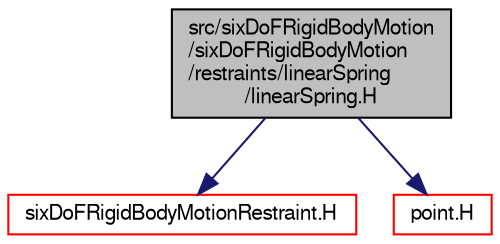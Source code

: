 digraph "src/sixDoFRigidBodyMotion/sixDoFRigidBodyMotion/restraints/linearSpring/linearSpring.H"
{
  bgcolor="transparent";
  edge [fontname="FreeSans",fontsize="10",labelfontname="FreeSans",labelfontsize="10"];
  node [fontname="FreeSans",fontsize="10",shape=record];
  Node1 [label="src/sixDoFRigidBodyMotion\l/sixDoFRigidBodyMotion\l/restraints/linearSpring\l/linearSpring.H",height=0.2,width=0.4,color="black", fillcolor="grey75", style="filled" fontcolor="black"];
  Node1 -> Node2 [color="midnightblue",fontsize="10",style="solid",fontname="FreeSans"];
  Node2 [label="sixDoFRigidBodyMotionRestraint.H",height=0.2,width=0.4,color="red",URL="$a09306.html"];
  Node1 -> Node3 [color="midnightblue",fontsize="10",style="solid",fontname="FreeSans"];
  Node3 [label="point.H",height=0.2,width=0.4,color="red",URL="$a08312.html"];
}
